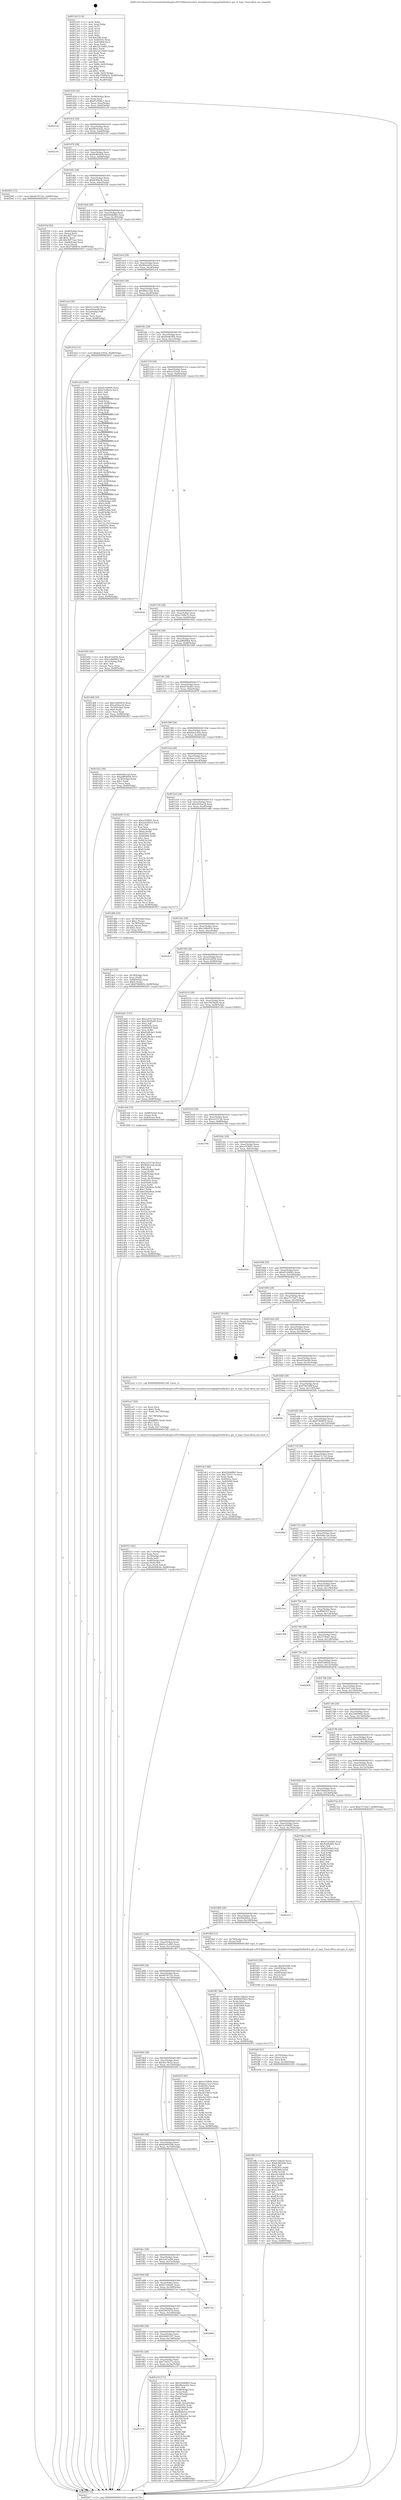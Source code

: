 digraph "0x4013c0" {
  label = "0x4013c0 (/mnt/c/Users/mathe/Desktop/tcc/POCII/binaries/extr_linuxdriversstagingrtlwifiwifi.h_get_rf_type_Final-ollvm.out::main(0))"
  labelloc = "t"
  node[shape=record]

  Entry [label="",width=0.3,height=0.3,shape=circle,fillcolor=black,style=filled]
  "0x401434" [label="{
     0x401434 [32]\l
     | [instrs]\l
     &nbsp;&nbsp;0x401434 \<+6\>: mov -0x98(%rbp),%eax\l
     &nbsp;&nbsp;0x40143a \<+2\>: mov %eax,%ecx\l
     &nbsp;&nbsp;0x40143c \<+6\>: sub $0x812068e1,%ecx\l
     &nbsp;&nbsp;0x401442 \<+6\>: mov %eax,-0xac(%rbp)\l
     &nbsp;&nbsp;0x401448 \<+6\>: mov %ecx,-0xb0(%rbp)\l
     &nbsp;&nbsp;0x40144e \<+6\>: je 00000000004021e9 \<main+0xe29\>\l
  }"]
  "0x4021e9" [label="{
     0x4021e9\l
  }", style=dashed]
  "0x401454" [label="{
     0x401454 [28]\l
     | [instrs]\l
     &nbsp;&nbsp;0x401454 \<+5\>: jmp 0000000000401459 \<main+0x99\>\l
     &nbsp;&nbsp;0x401459 \<+6\>: mov -0xac(%rbp),%eax\l
     &nbsp;&nbsp;0x40145f \<+5\>: sub $0x86543ed2,%eax\l
     &nbsp;&nbsp;0x401464 \<+6\>: mov %eax,-0xb4(%rbp)\l
     &nbsp;&nbsp;0x40146a \<+6\>: je 0000000000402193 \<main+0xdd3\>\l
  }"]
  Exit [label="",width=0.3,height=0.3,shape=circle,fillcolor=black,style=filled,peripheries=2]
  "0x402193" [label="{
     0x402193\l
  }", style=dashed]
  "0x401470" [label="{
     0x401470 [28]\l
     | [instrs]\l
     &nbsp;&nbsp;0x401470 \<+5\>: jmp 0000000000401475 \<main+0xb5\>\l
     &nbsp;&nbsp;0x401475 \<+6\>: mov -0xac(%rbp),%eax\l
     &nbsp;&nbsp;0x40147b \<+5\>: sub $0x8c865d3b,%eax\l
     &nbsp;&nbsp;0x401480 \<+6\>: mov %eax,-0xb8(%rbp)\l
     &nbsp;&nbsp;0x401486 \<+6\>: je 0000000000402092 \<main+0xcd2\>\l
  }"]
  "0x401ffb" [label="{
     0x401ffb [151]\l
     | [instrs]\l
     &nbsp;&nbsp;0x401ffb \<+5\>: mov $0x611b8ad2,%eax\l
     &nbsp;&nbsp;0x402000 \<+5\>: mov $0x8c865d3b,%esi\l
     &nbsp;&nbsp;0x402005 \<+2\>: mov $0x1,%dl\l
     &nbsp;&nbsp;0x402007 \<+8\>: mov 0x40505c,%r8d\l
     &nbsp;&nbsp;0x40200f \<+8\>: mov 0x405060,%r9d\l
     &nbsp;&nbsp;0x402017 \<+3\>: mov %r8d,%r10d\l
     &nbsp;&nbsp;0x40201a \<+7\>: sub $0xa0e5dd36,%r10d\l
     &nbsp;&nbsp;0x402021 \<+4\>: sub $0x1,%r10d\l
     &nbsp;&nbsp;0x402025 \<+7\>: add $0xa0e5dd36,%r10d\l
     &nbsp;&nbsp;0x40202c \<+4\>: imul %r10d,%r8d\l
     &nbsp;&nbsp;0x402030 \<+4\>: and $0x1,%r8d\l
     &nbsp;&nbsp;0x402034 \<+4\>: cmp $0x0,%r8d\l
     &nbsp;&nbsp;0x402038 \<+4\>: sete %r11b\l
     &nbsp;&nbsp;0x40203c \<+4\>: cmp $0xa,%r9d\l
     &nbsp;&nbsp;0x402040 \<+3\>: setl %bl\l
     &nbsp;&nbsp;0x402043 \<+3\>: mov %r11b,%r14b\l
     &nbsp;&nbsp;0x402046 \<+4\>: xor $0xff,%r14b\l
     &nbsp;&nbsp;0x40204a \<+3\>: mov %bl,%r15b\l
     &nbsp;&nbsp;0x40204d \<+4\>: xor $0xff,%r15b\l
     &nbsp;&nbsp;0x402051 \<+3\>: xor $0x1,%dl\l
     &nbsp;&nbsp;0x402054 \<+3\>: mov %r14b,%r12b\l
     &nbsp;&nbsp;0x402057 \<+4\>: and $0xff,%r12b\l
     &nbsp;&nbsp;0x40205b \<+3\>: and %dl,%r11b\l
     &nbsp;&nbsp;0x40205e \<+3\>: mov %r15b,%r13b\l
     &nbsp;&nbsp;0x402061 \<+4\>: and $0xff,%r13b\l
     &nbsp;&nbsp;0x402065 \<+2\>: and %dl,%bl\l
     &nbsp;&nbsp;0x402067 \<+3\>: or %r11b,%r12b\l
     &nbsp;&nbsp;0x40206a \<+3\>: or %bl,%r13b\l
     &nbsp;&nbsp;0x40206d \<+3\>: xor %r13b,%r12b\l
     &nbsp;&nbsp;0x402070 \<+3\>: or %r15b,%r14b\l
     &nbsp;&nbsp;0x402073 \<+4\>: xor $0xff,%r14b\l
     &nbsp;&nbsp;0x402077 \<+3\>: or $0x1,%dl\l
     &nbsp;&nbsp;0x40207a \<+3\>: and %dl,%r14b\l
     &nbsp;&nbsp;0x40207d \<+3\>: or %r14b,%r12b\l
     &nbsp;&nbsp;0x402080 \<+4\>: test $0x1,%r12b\l
     &nbsp;&nbsp;0x402084 \<+3\>: cmovne %esi,%eax\l
     &nbsp;&nbsp;0x402087 \<+6\>: mov %eax,-0x98(%rbp)\l
     &nbsp;&nbsp;0x40208d \<+5\>: jmp 0000000000402937 \<main+0x1577\>\l
  }"]
  "0x402092" [label="{
     0x402092 [15]\l
     | [instrs]\l
     &nbsp;&nbsp;0x402092 \<+10\>: movl $0x4678722c,-0x98(%rbp)\l
     &nbsp;&nbsp;0x40209c \<+5\>: jmp 0000000000402937 \<main+0x1577\>\l
  }"]
  "0x40148c" [label="{
     0x40148c [28]\l
     | [instrs]\l
     &nbsp;&nbsp;0x40148c \<+5\>: jmp 0000000000401491 \<main+0xd1\>\l
     &nbsp;&nbsp;0x401491 \<+6\>: mov -0xac(%rbp),%eax\l
     &nbsp;&nbsp;0x401497 \<+5\>: sub $0x8cf0dc4e,%eax\l
     &nbsp;&nbsp;0x40149c \<+6\>: mov %eax,-0xbc(%rbp)\l
     &nbsp;&nbsp;0x4014a2 \<+6\>: je 0000000000401f3d \<main+0xb7d\>\l
  }"]
  "0x401fe6" [label="{
     0x401fe6 [21]\l
     | [instrs]\l
     &nbsp;&nbsp;0x401fe6 \<+4\>: mov -0x70(%rbp),%rcx\l
     &nbsp;&nbsp;0x401fea \<+3\>: mov (%rcx),%rcx\l
     &nbsp;&nbsp;0x401fed \<+3\>: mov %rcx,%rdi\l
     &nbsp;&nbsp;0x401ff0 \<+6\>: mov %eax,-0x180(%rbp)\l
     &nbsp;&nbsp;0x401ff6 \<+5\>: call 0000000000401030 \<free@plt\>\l
     | [calls]\l
     &nbsp;&nbsp;0x401030 \{1\} (unknown)\l
  }"]
  "0x401f3d" [label="{
     0x401f3d [42]\l
     | [instrs]\l
     &nbsp;&nbsp;0x401f3d \<+4\>: mov -0x68(%rbp),%rax\l
     &nbsp;&nbsp;0x401f41 \<+2\>: mov (%rax),%ecx\l
     &nbsp;&nbsp;0x401f43 \<+6\>: sub $0x36f77aac,%ecx\l
     &nbsp;&nbsp;0x401f49 \<+3\>: add $0x1,%ecx\l
     &nbsp;&nbsp;0x401f4c \<+6\>: add $0x36f77aac,%ecx\l
     &nbsp;&nbsp;0x401f52 \<+4\>: mov -0x68(%rbp),%rax\l
     &nbsp;&nbsp;0x401f56 \<+2\>: mov %ecx,(%rax)\l
     &nbsp;&nbsp;0x401f58 \<+10\>: movl $0xf7d0081b,-0x98(%rbp)\l
     &nbsp;&nbsp;0x401f62 \<+5\>: jmp 0000000000402937 \<main+0x1577\>\l
  }"]
  "0x4014a8" [label="{
     0x4014a8 [28]\l
     | [instrs]\l
     &nbsp;&nbsp;0x4014a8 \<+5\>: jmp 00000000004014ad \<main+0xed\>\l
     &nbsp;&nbsp;0x4014ad \<+6\>: mov -0xac(%rbp),%eax\l
     &nbsp;&nbsp;0x4014b3 \<+5\>: sub $0x926dd8b5,%eax\l
     &nbsp;&nbsp;0x4014b8 \<+6\>: mov %eax,-0xc0(%rbp)\l
     &nbsp;&nbsp;0x4014be \<+6\>: je 00000000004027c9 \<main+0x1409\>\l
  }"]
  "0x401fc9" [label="{
     0x401fc9 [29]\l
     | [instrs]\l
     &nbsp;&nbsp;0x401fc9 \<+10\>: movabs $0x4030d6,%rdi\l
     &nbsp;&nbsp;0x401fd3 \<+4\>: mov -0x60(%rbp),%rcx\l
     &nbsp;&nbsp;0x401fd7 \<+2\>: mov %eax,(%rcx)\l
     &nbsp;&nbsp;0x401fd9 \<+4\>: mov -0x60(%rbp),%rcx\l
     &nbsp;&nbsp;0x401fdd \<+2\>: mov (%rcx),%esi\l
     &nbsp;&nbsp;0x401fdf \<+2\>: mov $0x0,%al\l
     &nbsp;&nbsp;0x401fe1 \<+5\>: call 0000000000401040 \<printf@plt\>\l
     | [calls]\l
     &nbsp;&nbsp;0x401040 \{1\} (unknown)\l
  }"]
  "0x4027c9" [label="{
     0x4027c9\l
  }", style=dashed]
  "0x4014c4" [label="{
     0x4014c4 [28]\l
     | [instrs]\l
     &nbsp;&nbsp;0x4014c4 \<+5\>: jmp 00000000004014c9 \<main+0x109\>\l
     &nbsp;&nbsp;0x4014c9 \<+6\>: mov -0xac(%rbp),%eax\l
     &nbsp;&nbsp;0x4014cf \<+5\>: sub $0x99a2e63c,%eax\l
     &nbsp;&nbsp;0x4014d4 \<+6\>: mov %eax,-0xc4(%rbp)\l
     &nbsp;&nbsp;0x4014da \<+6\>: je 0000000000401ec4 \<main+0xb04\>\l
  }"]
  "0x401f13" [label="{
     0x401f13 [42]\l
     | [instrs]\l
     &nbsp;&nbsp;0x401f13 \<+6\>: mov -0x17c(%rbp),%ecx\l
     &nbsp;&nbsp;0x401f19 \<+3\>: imul %eax,%ecx\l
     &nbsp;&nbsp;0x401f1c \<+4\>: mov -0x70(%rbp),%rdi\l
     &nbsp;&nbsp;0x401f20 \<+3\>: mov (%rdi),%rdi\l
     &nbsp;&nbsp;0x401f23 \<+4\>: mov -0x68(%rbp),%r8\l
     &nbsp;&nbsp;0x401f27 \<+3\>: movslq (%r8),%r8\l
     &nbsp;&nbsp;0x401f2a \<+4\>: mov %ecx,(%rdi,%r8,4)\l
     &nbsp;&nbsp;0x401f2e \<+10\>: movl $0x8cf0dc4e,-0x98(%rbp)\l
     &nbsp;&nbsp;0x401f38 \<+5\>: jmp 0000000000402937 \<main+0x1577\>\l
  }"]
  "0x401ec4" [label="{
     0x401ec4 [30]\l
     | [instrs]\l
     &nbsp;&nbsp;0x401ec4 \<+5\>: mov $0x41c1e843,%eax\l
     &nbsp;&nbsp;0x401ec9 \<+5\>: mov $0xed10ac66,%ecx\l
     &nbsp;&nbsp;0x401ece \<+3\>: mov -0x2a(%rbp),%dl\l
     &nbsp;&nbsp;0x401ed1 \<+3\>: test $0x1,%dl\l
     &nbsp;&nbsp;0x401ed4 \<+3\>: cmovne %ecx,%eax\l
     &nbsp;&nbsp;0x401ed7 \<+6\>: mov %eax,-0x98(%rbp)\l
     &nbsp;&nbsp;0x401edd \<+5\>: jmp 0000000000402937 \<main+0x1577\>\l
  }"]
  "0x4014e0" [label="{
     0x4014e0 [28]\l
     | [instrs]\l
     &nbsp;&nbsp;0x4014e0 \<+5\>: jmp 00000000004014e5 \<main+0x125\>\l
     &nbsp;&nbsp;0x4014e5 \<+6\>: mov -0xac(%rbp),%eax\l
     &nbsp;&nbsp;0x4014eb \<+5\>: sub $0x9b0cc2ab,%eax\l
     &nbsp;&nbsp;0x4014f0 \<+6\>: mov %eax,-0xc8(%rbp)\l
     &nbsp;&nbsp;0x4014f6 \<+6\>: je 0000000000401d1d \<main+0x95d\>\l
  }"]
  "0x401ee7" [label="{
     0x401ee7 [44]\l
     | [instrs]\l
     &nbsp;&nbsp;0x401ee7 \<+2\>: xor %ecx,%ecx\l
     &nbsp;&nbsp;0x401ee9 \<+5\>: mov $0x2,%edx\l
     &nbsp;&nbsp;0x401eee \<+6\>: mov %edx,-0x178(%rbp)\l
     &nbsp;&nbsp;0x401ef4 \<+1\>: cltd\l
     &nbsp;&nbsp;0x401ef5 \<+6\>: mov -0x178(%rbp),%esi\l
     &nbsp;&nbsp;0x401efb \<+2\>: idiv %esi\l
     &nbsp;&nbsp;0x401efd \<+6\>: imul $0xfffffffe,%edx,%edx\l
     &nbsp;&nbsp;0x401f03 \<+3\>: sub $0x1,%ecx\l
     &nbsp;&nbsp;0x401f06 \<+2\>: sub %ecx,%edx\l
     &nbsp;&nbsp;0x401f08 \<+6\>: mov %edx,-0x17c(%rbp)\l
     &nbsp;&nbsp;0x401f0e \<+5\>: call 0000000000401160 \<next_i\>\l
     | [calls]\l
     &nbsp;&nbsp;0x401160 \{1\} (/mnt/c/Users/mathe/Desktop/tcc/POCII/binaries/extr_linuxdriversstagingrtlwifiwifi.h_get_rf_type_Final-ollvm.out::next_i)\l
  }"]
  "0x401d1d" [label="{
     0x401d1d [15]\l
     | [instrs]\l
     &nbsp;&nbsp;0x401d1d \<+10\>: movl $0xbdc2303c,-0x98(%rbp)\l
     &nbsp;&nbsp;0x401d27 \<+5\>: jmp 0000000000402937 \<main+0x1577\>\l
  }"]
  "0x4014fc" [label="{
     0x4014fc [28]\l
     | [instrs]\l
     &nbsp;&nbsp;0x4014fc \<+5\>: jmp 0000000000401501 \<main+0x141\>\l
     &nbsp;&nbsp;0x401501 \<+6\>: mov -0xac(%rbp),%eax\l
     &nbsp;&nbsp;0x401507 \<+5\>: sub $0x9c68cd05,%eax\l
     &nbsp;&nbsp;0x40150c \<+6\>: mov %eax,-0xcc(%rbp)\l
     &nbsp;&nbsp;0x401512 \<+6\>: je 0000000000401a24 \<main+0x664\>\l
  }"]
  "0x401978" [label="{
     0x401978\l
  }", style=dashed]
  "0x401a24" [label="{
     0x401a24 [366]\l
     | [instrs]\l
     &nbsp;&nbsp;0x401a24 \<+5\>: mov $0xd5164095,%eax\l
     &nbsp;&nbsp;0x401a29 \<+5\>: mov $0xa7c08e7e,%ecx\l
     &nbsp;&nbsp;0x401a2e \<+2\>: mov $0x1,%dl\l
     &nbsp;&nbsp;0x401a30 \<+2\>: xor %esi,%esi\l
     &nbsp;&nbsp;0x401a32 \<+3\>: mov %rsp,%rdi\l
     &nbsp;&nbsp;0x401a35 \<+4\>: add $0xfffffffffffffff0,%rdi\l
     &nbsp;&nbsp;0x401a39 \<+3\>: mov %rdi,%rsp\l
     &nbsp;&nbsp;0x401a3c \<+7\>: mov %rdi,-0x90(%rbp)\l
     &nbsp;&nbsp;0x401a43 \<+3\>: mov %rsp,%rdi\l
     &nbsp;&nbsp;0x401a46 \<+4\>: add $0xfffffffffffffff0,%rdi\l
     &nbsp;&nbsp;0x401a4a \<+3\>: mov %rdi,%rsp\l
     &nbsp;&nbsp;0x401a4d \<+3\>: mov %rsp,%r8\l
     &nbsp;&nbsp;0x401a50 \<+4\>: add $0xfffffffffffffff0,%r8\l
     &nbsp;&nbsp;0x401a54 \<+3\>: mov %r8,%rsp\l
     &nbsp;&nbsp;0x401a57 \<+7\>: mov %r8,-0x88(%rbp)\l
     &nbsp;&nbsp;0x401a5e \<+3\>: mov %rsp,%r8\l
     &nbsp;&nbsp;0x401a61 \<+4\>: add $0xfffffffffffffff0,%r8\l
     &nbsp;&nbsp;0x401a65 \<+3\>: mov %r8,%rsp\l
     &nbsp;&nbsp;0x401a68 \<+4\>: mov %r8,-0x80(%rbp)\l
     &nbsp;&nbsp;0x401a6c \<+3\>: mov %rsp,%r8\l
     &nbsp;&nbsp;0x401a6f \<+4\>: add $0xfffffffffffffff0,%r8\l
     &nbsp;&nbsp;0x401a73 \<+3\>: mov %r8,%rsp\l
     &nbsp;&nbsp;0x401a76 \<+4\>: mov %r8,-0x78(%rbp)\l
     &nbsp;&nbsp;0x401a7a \<+3\>: mov %rsp,%r8\l
     &nbsp;&nbsp;0x401a7d \<+4\>: add $0xfffffffffffffff0,%r8\l
     &nbsp;&nbsp;0x401a81 \<+3\>: mov %r8,%rsp\l
     &nbsp;&nbsp;0x401a84 \<+4\>: mov %r8,-0x70(%rbp)\l
     &nbsp;&nbsp;0x401a88 \<+3\>: mov %rsp,%r8\l
     &nbsp;&nbsp;0x401a8b \<+4\>: add $0xfffffffffffffff0,%r8\l
     &nbsp;&nbsp;0x401a8f \<+3\>: mov %r8,%rsp\l
     &nbsp;&nbsp;0x401a92 \<+4\>: mov %r8,-0x68(%rbp)\l
     &nbsp;&nbsp;0x401a96 \<+3\>: mov %rsp,%r8\l
     &nbsp;&nbsp;0x401a99 \<+4\>: add $0xfffffffffffffff0,%r8\l
     &nbsp;&nbsp;0x401a9d \<+3\>: mov %r8,%rsp\l
     &nbsp;&nbsp;0x401aa0 \<+4\>: mov %r8,-0x60(%rbp)\l
     &nbsp;&nbsp;0x401aa4 \<+3\>: mov %rsp,%r8\l
     &nbsp;&nbsp;0x401aa7 \<+4\>: add $0xfffffffffffffff0,%r8\l
     &nbsp;&nbsp;0x401aab \<+3\>: mov %r8,%rsp\l
     &nbsp;&nbsp;0x401aae \<+4\>: mov %r8,-0x58(%rbp)\l
     &nbsp;&nbsp;0x401ab2 \<+3\>: mov %rsp,%r8\l
     &nbsp;&nbsp;0x401ab5 \<+4\>: add $0xfffffffffffffff0,%r8\l
     &nbsp;&nbsp;0x401ab9 \<+3\>: mov %r8,%rsp\l
     &nbsp;&nbsp;0x401abc \<+4\>: mov %r8,-0x50(%rbp)\l
     &nbsp;&nbsp;0x401ac0 \<+3\>: mov %rsp,%r8\l
     &nbsp;&nbsp;0x401ac3 \<+4\>: add $0xfffffffffffffff0,%r8\l
     &nbsp;&nbsp;0x401ac7 \<+3\>: mov %r8,%rsp\l
     &nbsp;&nbsp;0x401aca \<+4\>: mov %r8,-0x48(%rbp)\l
     &nbsp;&nbsp;0x401ace \<+3\>: mov %rsp,%r8\l
     &nbsp;&nbsp;0x401ad1 \<+4\>: add $0xfffffffffffffff0,%r8\l
     &nbsp;&nbsp;0x401ad5 \<+3\>: mov %r8,%rsp\l
     &nbsp;&nbsp;0x401ad8 \<+4\>: mov %r8,-0x40(%rbp)\l
     &nbsp;&nbsp;0x401adc \<+7\>: mov -0x90(%rbp),%r8\l
     &nbsp;&nbsp;0x401ae3 \<+7\>: movl $0x0,(%r8)\l
     &nbsp;&nbsp;0x401aea \<+7\>: mov -0x9c(%rbp),%r9d\l
     &nbsp;&nbsp;0x401af1 \<+3\>: mov %r9d,(%rdi)\l
     &nbsp;&nbsp;0x401af4 \<+7\>: mov -0x88(%rbp),%r8\l
     &nbsp;&nbsp;0x401afb \<+7\>: mov -0xa8(%rbp),%r10\l
     &nbsp;&nbsp;0x401b02 \<+3\>: mov %r10,(%r8)\l
     &nbsp;&nbsp;0x401b05 \<+3\>: cmpl $0x2,(%rdi)\l
     &nbsp;&nbsp;0x401b08 \<+4\>: setne %r11b\l
     &nbsp;&nbsp;0x401b0c \<+4\>: and $0x1,%r11b\l
     &nbsp;&nbsp;0x401b10 \<+4\>: mov %r11b,-0x31(%rbp)\l
     &nbsp;&nbsp;0x401b14 \<+7\>: mov 0x40505c,%ebx\l
     &nbsp;&nbsp;0x401b1b \<+8\>: mov 0x405060,%r14d\l
     &nbsp;&nbsp;0x401b23 \<+3\>: sub $0x1,%esi\l
     &nbsp;&nbsp;0x401b26 \<+3\>: mov %ebx,%r15d\l
     &nbsp;&nbsp;0x401b29 \<+3\>: add %esi,%r15d\l
     &nbsp;&nbsp;0x401b2c \<+4\>: imul %r15d,%ebx\l
     &nbsp;&nbsp;0x401b30 \<+3\>: and $0x1,%ebx\l
     &nbsp;&nbsp;0x401b33 \<+3\>: cmp $0x0,%ebx\l
     &nbsp;&nbsp;0x401b36 \<+4\>: sete %r11b\l
     &nbsp;&nbsp;0x401b3a \<+4\>: cmp $0xa,%r14d\l
     &nbsp;&nbsp;0x401b3e \<+4\>: setl %r12b\l
     &nbsp;&nbsp;0x401b42 \<+3\>: mov %r11b,%r13b\l
     &nbsp;&nbsp;0x401b45 \<+4\>: xor $0xff,%r13b\l
     &nbsp;&nbsp;0x401b49 \<+3\>: mov %r12b,%sil\l
     &nbsp;&nbsp;0x401b4c \<+4\>: xor $0xff,%sil\l
     &nbsp;&nbsp;0x401b50 \<+3\>: xor $0x0,%dl\l
     &nbsp;&nbsp;0x401b53 \<+3\>: mov %r13b,%dil\l
     &nbsp;&nbsp;0x401b56 \<+4\>: and $0x0,%dil\l
     &nbsp;&nbsp;0x401b5a \<+3\>: and %dl,%r11b\l
     &nbsp;&nbsp;0x401b5d \<+3\>: mov %sil,%r8b\l
     &nbsp;&nbsp;0x401b60 \<+4\>: and $0x0,%r8b\l
     &nbsp;&nbsp;0x401b64 \<+3\>: and %dl,%r12b\l
     &nbsp;&nbsp;0x401b67 \<+3\>: or %r11b,%dil\l
     &nbsp;&nbsp;0x401b6a \<+3\>: or %r12b,%r8b\l
     &nbsp;&nbsp;0x401b6d \<+3\>: xor %r8b,%dil\l
     &nbsp;&nbsp;0x401b70 \<+3\>: or %sil,%r13b\l
     &nbsp;&nbsp;0x401b73 \<+4\>: xor $0xff,%r13b\l
     &nbsp;&nbsp;0x401b77 \<+3\>: or $0x0,%dl\l
     &nbsp;&nbsp;0x401b7a \<+3\>: and %dl,%r13b\l
     &nbsp;&nbsp;0x401b7d \<+3\>: or %r13b,%dil\l
     &nbsp;&nbsp;0x401b80 \<+4\>: test $0x1,%dil\l
     &nbsp;&nbsp;0x401b84 \<+3\>: cmovne %ecx,%eax\l
     &nbsp;&nbsp;0x401b87 \<+6\>: mov %eax,-0x98(%rbp)\l
     &nbsp;&nbsp;0x401b8d \<+5\>: jmp 0000000000402937 \<main+0x1577\>\l
  }"]
  "0x401518" [label="{
     0x401518 [28]\l
     | [instrs]\l
     &nbsp;&nbsp;0x401518 \<+5\>: jmp 000000000040151d \<main+0x15d\>\l
     &nbsp;&nbsp;0x40151d \<+6\>: mov -0xac(%rbp),%eax\l
     &nbsp;&nbsp;0x401523 \<+5\>: sub $0xa1525af1,%eax\l
     &nbsp;&nbsp;0x401528 \<+6\>: mov %eax,-0xd0(%rbp)\l
     &nbsp;&nbsp;0x40152e \<+6\>: je 0000000000402626 \<main+0x1266\>\l
  }"]
  "0x401e19" [label="{
     0x401e19 [171]\l
     | [instrs]\l
     &nbsp;&nbsp;0x401e19 \<+5\>: mov $0x926dd8b5,%eax\l
     &nbsp;&nbsp;0x401e1e \<+5\>: mov $0x99a2e63c,%ecx\l
     &nbsp;&nbsp;0x401e23 \<+2\>: mov $0x1,%dl\l
     &nbsp;&nbsp;0x401e25 \<+4\>: mov -0x68(%rbp),%rsi\l
     &nbsp;&nbsp;0x401e29 \<+2\>: mov (%rsi),%edi\l
     &nbsp;&nbsp;0x401e2b \<+4\>: mov -0x78(%rbp),%rsi\l
     &nbsp;&nbsp;0x401e2f \<+2\>: cmp (%rsi),%edi\l
     &nbsp;&nbsp;0x401e31 \<+4\>: setl %r8b\l
     &nbsp;&nbsp;0x401e35 \<+4\>: and $0x1,%r8b\l
     &nbsp;&nbsp;0x401e39 \<+4\>: mov %r8b,-0x2a(%rbp)\l
     &nbsp;&nbsp;0x401e3d \<+7\>: mov 0x40505c,%edi\l
     &nbsp;&nbsp;0x401e44 \<+8\>: mov 0x405060,%r9d\l
     &nbsp;&nbsp;0x401e4c \<+3\>: mov %edi,%r10d\l
     &nbsp;&nbsp;0x401e4f \<+7\>: sub $0xf60def1a,%r10d\l
     &nbsp;&nbsp;0x401e56 \<+4\>: sub $0x1,%r10d\l
     &nbsp;&nbsp;0x401e5a \<+7\>: add $0xf60def1a,%r10d\l
     &nbsp;&nbsp;0x401e61 \<+4\>: imul %r10d,%edi\l
     &nbsp;&nbsp;0x401e65 \<+3\>: and $0x1,%edi\l
     &nbsp;&nbsp;0x401e68 \<+3\>: cmp $0x0,%edi\l
     &nbsp;&nbsp;0x401e6b \<+4\>: sete %r8b\l
     &nbsp;&nbsp;0x401e6f \<+4\>: cmp $0xa,%r9d\l
     &nbsp;&nbsp;0x401e73 \<+4\>: setl %r11b\l
     &nbsp;&nbsp;0x401e77 \<+3\>: mov %r8b,%bl\l
     &nbsp;&nbsp;0x401e7a \<+3\>: xor $0xff,%bl\l
     &nbsp;&nbsp;0x401e7d \<+3\>: mov %r11b,%r14b\l
     &nbsp;&nbsp;0x401e80 \<+4\>: xor $0xff,%r14b\l
     &nbsp;&nbsp;0x401e84 \<+3\>: xor $0x0,%dl\l
     &nbsp;&nbsp;0x401e87 \<+3\>: mov %bl,%r15b\l
     &nbsp;&nbsp;0x401e8a \<+4\>: and $0x0,%r15b\l
     &nbsp;&nbsp;0x401e8e \<+3\>: and %dl,%r8b\l
     &nbsp;&nbsp;0x401e91 \<+3\>: mov %r14b,%r12b\l
     &nbsp;&nbsp;0x401e94 \<+4\>: and $0x0,%r12b\l
     &nbsp;&nbsp;0x401e98 \<+3\>: and %dl,%r11b\l
     &nbsp;&nbsp;0x401e9b \<+3\>: or %r8b,%r15b\l
     &nbsp;&nbsp;0x401e9e \<+3\>: or %r11b,%r12b\l
     &nbsp;&nbsp;0x401ea1 \<+3\>: xor %r12b,%r15b\l
     &nbsp;&nbsp;0x401ea4 \<+3\>: or %r14b,%bl\l
     &nbsp;&nbsp;0x401ea7 \<+3\>: xor $0xff,%bl\l
     &nbsp;&nbsp;0x401eaa \<+3\>: or $0x0,%dl\l
     &nbsp;&nbsp;0x401ead \<+2\>: and %dl,%bl\l
     &nbsp;&nbsp;0x401eaf \<+3\>: or %bl,%r15b\l
     &nbsp;&nbsp;0x401eb2 \<+4\>: test $0x1,%r15b\l
     &nbsp;&nbsp;0x401eb6 \<+3\>: cmovne %ecx,%eax\l
     &nbsp;&nbsp;0x401eb9 \<+6\>: mov %eax,-0x98(%rbp)\l
     &nbsp;&nbsp;0x401ebf \<+5\>: jmp 0000000000402937 \<main+0x1577\>\l
  }"]
  "0x402626" [label="{
     0x402626\l
  }", style=dashed]
  "0x401534" [label="{
     0x401534 [28]\l
     | [instrs]\l
     &nbsp;&nbsp;0x401534 \<+5\>: jmp 0000000000401539 \<main+0x179\>\l
     &nbsp;&nbsp;0x401539 \<+6\>: mov -0xac(%rbp),%eax\l
     &nbsp;&nbsp;0x40153f \<+5\>: sub $0xa7c08e7e,%eax\l
     &nbsp;&nbsp;0x401544 \<+6\>: mov %eax,-0xd4(%rbp)\l
     &nbsp;&nbsp;0x40154a \<+6\>: je 0000000000401b92 \<main+0x7d2\>\l
  }"]
  "0x40195c" [label="{
     0x40195c [28]\l
     | [instrs]\l
     &nbsp;&nbsp;0x40195c \<+5\>: jmp 0000000000401961 \<main+0x5a1\>\l
     &nbsp;&nbsp;0x401961 \<+6\>: mov -0xac(%rbp),%eax\l
     &nbsp;&nbsp;0x401967 \<+5\>: sub $0x7393117a,%eax\l
     &nbsp;&nbsp;0x40196c \<+6\>: mov %eax,-0x16c(%rbp)\l
     &nbsp;&nbsp;0x401972 \<+6\>: je 0000000000401e19 \<main+0xa59\>\l
  }"]
  "0x401b92" [label="{
     0x401b92 [30]\l
     | [instrs]\l
     &nbsp;&nbsp;0x401b92 \<+5\>: mov $0xc61def56,%eax\l
     &nbsp;&nbsp;0x401b97 \<+5\>: mov $0x1e669642,%ecx\l
     &nbsp;&nbsp;0x401b9c \<+3\>: mov -0x31(%rbp),%dl\l
     &nbsp;&nbsp;0x401b9f \<+3\>: test $0x1,%dl\l
     &nbsp;&nbsp;0x401ba2 \<+3\>: cmovne %ecx,%eax\l
     &nbsp;&nbsp;0x401ba5 \<+6\>: mov %eax,-0x98(%rbp)\l
     &nbsp;&nbsp;0x401bab \<+5\>: jmp 0000000000402937 \<main+0x1577\>\l
  }"]
  "0x401550" [label="{
     0x401550 [28]\l
     | [instrs]\l
     &nbsp;&nbsp;0x401550 \<+5\>: jmp 0000000000401555 \<main+0x195\>\l
     &nbsp;&nbsp;0x401555 \<+6\>: mov -0xac(%rbp),%eax\l
     &nbsp;&nbsp;0x40155b \<+5\>: sub $0xad80d0b4,%eax\l
     &nbsp;&nbsp;0x401560 \<+6\>: mov %eax,-0xd8(%rbp)\l
     &nbsp;&nbsp;0x401566 \<+6\>: je 0000000000401d68 \<main+0x9a8\>\l
  }"]
  "0x402476" [label="{
     0x402476\l
  }", style=dashed]
  "0x401d68" [label="{
     0x401d68 [30]\l
     | [instrs]\l
     &nbsp;&nbsp;0x401d68 \<+5\>: mov $0x250d581b,%eax\l
     &nbsp;&nbsp;0x401d6d \<+5\>: mov $0xc459ae34,%ecx\l
     &nbsp;&nbsp;0x401d72 \<+3\>: mov -0x30(%rbp),%edx\l
     &nbsp;&nbsp;0x401d75 \<+3\>: cmp $0x0,%edx\l
     &nbsp;&nbsp;0x401d78 \<+3\>: cmove %ecx,%eax\l
     &nbsp;&nbsp;0x401d7b \<+6\>: mov %eax,-0x98(%rbp)\l
     &nbsp;&nbsp;0x401d81 \<+5\>: jmp 0000000000402937 \<main+0x1577\>\l
  }"]
  "0x40156c" [label="{
     0x40156c [28]\l
     | [instrs]\l
     &nbsp;&nbsp;0x40156c \<+5\>: jmp 0000000000401571 \<main+0x1b1\>\l
     &nbsp;&nbsp;0x401571 \<+6\>: mov -0xac(%rbp),%eax\l
     &nbsp;&nbsp;0x401577 \<+5\>: sub $0xaf74a4b3,%eax\l
     &nbsp;&nbsp;0x40157c \<+6\>: mov %eax,-0xdc(%rbp)\l
     &nbsp;&nbsp;0x401582 \<+6\>: je 0000000000402878 \<main+0x14b8\>\l
  }"]
  "0x401940" [label="{
     0x401940 [28]\l
     | [instrs]\l
     &nbsp;&nbsp;0x401940 \<+5\>: jmp 0000000000401945 \<main+0x585\>\l
     &nbsp;&nbsp;0x401945 \<+6\>: mov -0xac(%rbp),%eax\l
     &nbsp;&nbsp;0x40194b \<+5\>: sub $0x6ddb5107,%eax\l
     &nbsp;&nbsp;0x401950 \<+6\>: mov %eax,-0x168(%rbp)\l
     &nbsp;&nbsp;0x401956 \<+6\>: je 0000000000402476 \<main+0x10b6\>\l
  }"]
  "0x402878" [label="{
     0x402878\l
  }", style=dashed]
  "0x401588" [label="{
     0x401588 [28]\l
     | [instrs]\l
     &nbsp;&nbsp;0x401588 \<+5\>: jmp 000000000040158d \<main+0x1cd\>\l
     &nbsp;&nbsp;0x40158d \<+6\>: mov -0xac(%rbp),%eax\l
     &nbsp;&nbsp;0x401593 \<+5\>: sub $0xbdc2303c,%eax\l
     &nbsp;&nbsp;0x401598 \<+6\>: mov %eax,-0xe0(%rbp)\l
     &nbsp;&nbsp;0x40159e \<+6\>: je 0000000000401d2c \<main+0x96c\>\l
  }"]
  "0x40289d" [label="{
     0x40289d\l
  }", style=dashed]
  "0x401d2c" [label="{
     0x401d2c [30]\l
     | [instrs]\l
     &nbsp;&nbsp;0x401d2c \<+5\>: mov $0xfa9dc1ad,%eax\l
     &nbsp;&nbsp;0x401d31 \<+5\>: mov $0xad80d0b4,%ecx\l
     &nbsp;&nbsp;0x401d36 \<+3\>: mov -0x30(%rbp),%edx\l
     &nbsp;&nbsp;0x401d39 \<+3\>: cmp $0x1,%edx\l
     &nbsp;&nbsp;0x401d3c \<+3\>: cmovl %ecx,%eax\l
     &nbsp;&nbsp;0x401d3f \<+6\>: mov %eax,-0x98(%rbp)\l
     &nbsp;&nbsp;0x401d45 \<+5\>: jmp 0000000000402937 \<main+0x1577\>\l
  }"]
  "0x4015a4" [label="{
     0x4015a4 [28]\l
     | [instrs]\l
     &nbsp;&nbsp;0x4015a4 \<+5\>: jmp 00000000004015a9 \<main+0x1e9\>\l
     &nbsp;&nbsp;0x4015a9 \<+6\>: mov -0xac(%rbp),%eax\l
     &nbsp;&nbsp;0x4015af \<+5\>: sub $0xbeec1e23,%eax\l
     &nbsp;&nbsp;0x4015b4 \<+6\>: mov %eax,-0xe4(%rbp)\l
     &nbsp;&nbsp;0x4015ba \<+6\>: je 0000000000402690 \<main+0x12d0\>\l
  }"]
  "0x401924" [label="{
     0x401924 [28]\l
     | [instrs]\l
     &nbsp;&nbsp;0x401924 \<+5\>: jmp 0000000000401929 \<main+0x569\>\l
     &nbsp;&nbsp;0x401929 \<+6\>: mov -0xac(%rbp),%eax\l
     &nbsp;&nbsp;0x40192f \<+5\>: sub $0x62907b7d,%eax\l
     &nbsp;&nbsp;0x401934 \<+6\>: mov %eax,-0x164(%rbp)\l
     &nbsp;&nbsp;0x40193a \<+6\>: je 000000000040289d \<main+0x14dd\>\l
  }"]
  "0x402690" [label="{
     0x402690 [154]\l
     | [instrs]\l
     &nbsp;&nbsp;0x402690 \<+5\>: mov $0xce55f691,%eax\l
     &nbsp;&nbsp;0x402695 \<+5\>: mov $0x2a434416,%ecx\l
     &nbsp;&nbsp;0x40269a \<+2\>: mov $0x1,%dl\l
     &nbsp;&nbsp;0x40269c \<+2\>: xor %esi,%esi\l
     &nbsp;&nbsp;0x40269e \<+7\>: mov -0x90(%rbp),%rdi\l
     &nbsp;&nbsp;0x4026a5 \<+6\>: movl $0x0,(%rdi)\l
     &nbsp;&nbsp;0x4026ab \<+8\>: mov 0x40505c,%r8d\l
     &nbsp;&nbsp;0x4026b3 \<+8\>: mov 0x405060,%r9d\l
     &nbsp;&nbsp;0x4026bb \<+3\>: sub $0x1,%esi\l
     &nbsp;&nbsp;0x4026be \<+3\>: mov %r8d,%r10d\l
     &nbsp;&nbsp;0x4026c1 \<+3\>: add %esi,%r10d\l
     &nbsp;&nbsp;0x4026c4 \<+4\>: imul %r10d,%r8d\l
     &nbsp;&nbsp;0x4026c8 \<+4\>: and $0x1,%r8d\l
     &nbsp;&nbsp;0x4026cc \<+4\>: cmp $0x0,%r8d\l
     &nbsp;&nbsp;0x4026d0 \<+4\>: sete %r11b\l
     &nbsp;&nbsp;0x4026d4 \<+4\>: cmp $0xa,%r9d\l
     &nbsp;&nbsp;0x4026d8 \<+3\>: setl %bl\l
     &nbsp;&nbsp;0x4026db \<+3\>: mov %r11b,%r14b\l
     &nbsp;&nbsp;0x4026de \<+4\>: xor $0xff,%r14b\l
     &nbsp;&nbsp;0x4026e2 \<+3\>: mov %bl,%r15b\l
     &nbsp;&nbsp;0x4026e5 \<+4\>: xor $0xff,%r15b\l
     &nbsp;&nbsp;0x4026e9 \<+3\>: xor $0x0,%dl\l
     &nbsp;&nbsp;0x4026ec \<+3\>: mov %r14b,%r12b\l
     &nbsp;&nbsp;0x4026ef \<+4\>: and $0x0,%r12b\l
     &nbsp;&nbsp;0x4026f3 \<+3\>: and %dl,%r11b\l
     &nbsp;&nbsp;0x4026f6 \<+3\>: mov %r15b,%r13b\l
     &nbsp;&nbsp;0x4026f9 \<+4\>: and $0x0,%r13b\l
     &nbsp;&nbsp;0x4026fd \<+2\>: and %dl,%bl\l
     &nbsp;&nbsp;0x4026ff \<+3\>: or %r11b,%r12b\l
     &nbsp;&nbsp;0x402702 \<+3\>: or %bl,%r13b\l
     &nbsp;&nbsp;0x402705 \<+3\>: xor %r13b,%r12b\l
     &nbsp;&nbsp;0x402708 \<+3\>: or %r15b,%r14b\l
     &nbsp;&nbsp;0x40270b \<+4\>: xor $0xff,%r14b\l
     &nbsp;&nbsp;0x40270f \<+3\>: or $0x0,%dl\l
     &nbsp;&nbsp;0x402712 \<+3\>: and %dl,%r14b\l
     &nbsp;&nbsp;0x402715 \<+3\>: or %r14b,%r12b\l
     &nbsp;&nbsp;0x402718 \<+4\>: test $0x1,%r12b\l
     &nbsp;&nbsp;0x40271c \<+3\>: cmovne %ecx,%eax\l
     &nbsp;&nbsp;0x40271f \<+6\>: mov %eax,-0x98(%rbp)\l
     &nbsp;&nbsp;0x402725 \<+5\>: jmp 0000000000402937 \<main+0x1577\>\l
  }"]
  "0x4015c0" [label="{
     0x4015c0 [28]\l
     | [instrs]\l
     &nbsp;&nbsp;0x4015c0 \<+5\>: jmp 00000000004015c5 \<main+0x205\>\l
     &nbsp;&nbsp;0x4015c5 \<+6\>: mov -0xac(%rbp),%eax\l
     &nbsp;&nbsp;0x4015cb \<+5\>: sub $0xc459ae34,%eax\l
     &nbsp;&nbsp;0x4015d0 \<+6\>: mov %eax,-0xe8(%rbp)\l
     &nbsp;&nbsp;0x4015d6 \<+6\>: je 0000000000401d86 \<main+0x9c6\>\l
  }"]
  "0x4027ee" [label="{
     0x4027ee\l
  }", style=dashed]
  "0x401d86" [label="{
     0x401d86 [29]\l
     | [instrs]\l
     &nbsp;&nbsp;0x401d86 \<+4\>: mov -0x78(%rbp),%rax\l
     &nbsp;&nbsp;0x401d8a \<+6\>: movl $0x1,(%rax)\l
     &nbsp;&nbsp;0x401d90 \<+4\>: mov -0x78(%rbp),%rax\l
     &nbsp;&nbsp;0x401d94 \<+3\>: movslq (%rax),%rax\l
     &nbsp;&nbsp;0x401d97 \<+4\>: shl $0x2,%rax\l
     &nbsp;&nbsp;0x401d9b \<+3\>: mov %rax,%rdi\l
     &nbsp;&nbsp;0x401d9e \<+5\>: call 0000000000401050 \<malloc@plt\>\l
     | [calls]\l
     &nbsp;&nbsp;0x401050 \{1\} (unknown)\l
  }"]
  "0x4015dc" [label="{
     0x4015dc [28]\l
     | [instrs]\l
     &nbsp;&nbsp;0x4015dc \<+5\>: jmp 00000000004015e1 \<main+0x221\>\l
     &nbsp;&nbsp;0x4015e1 \<+6\>: mov -0xac(%rbp),%eax\l
     &nbsp;&nbsp;0x4015e7 \<+5\>: sub $0xc5db6616,%eax\l
     &nbsp;&nbsp;0x4015ec \<+6\>: mov %eax,-0xec(%rbp)\l
     &nbsp;&nbsp;0x4015f2 \<+6\>: je 0000000000402411 \<main+0x1051\>\l
  }"]
  "0x401908" [label="{
     0x401908 [28]\l
     | [instrs]\l
     &nbsp;&nbsp;0x401908 \<+5\>: jmp 000000000040190d \<main+0x54d\>\l
     &nbsp;&nbsp;0x40190d \<+6\>: mov -0xac(%rbp),%eax\l
     &nbsp;&nbsp;0x401913 \<+5\>: sub $0x611b8ad2,%eax\l
     &nbsp;&nbsp;0x401918 \<+6\>: mov %eax,-0x160(%rbp)\l
     &nbsp;&nbsp;0x40191e \<+6\>: je 00000000004027ee \<main+0x142e\>\l
  }"]
  "0x402411" [label="{
     0x402411\l
  }", style=dashed]
  "0x4015f8" [label="{
     0x4015f8 [28]\l
     | [instrs]\l
     &nbsp;&nbsp;0x4015f8 \<+5\>: jmp 00000000004015fd \<main+0x23d\>\l
     &nbsp;&nbsp;0x4015fd \<+6\>: mov -0xac(%rbp),%eax\l
     &nbsp;&nbsp;0x401603 \<+5\>: sub $0xc61def56,%eax\l
     &nbsp;&nbsp;0x401608 \<+6\>: mov %eax,-0xf0(%rbp)\l
     &nbsp;&nbsp;0x40160e \<+6\>: je 0000000000401bd1 \<main+0x811\>\l
  }"]
  "0x402533" [label="{
     0x402533\l
  }", style=dashed]
  "0x401bd1" [label="{
     0x401bd1 [147]\l
     | [instrs]\l
     &nbsp;&nbsp;0x401bd1 \<+5\>: mov $0xce2527a0,%eax\l
     &nbsp;&nbsp;0x401bd6 \<+5\>: mov $0xc9459e69,%ecx\l
     &nbsp;&nbsp;0x401bdb \<+2\>: mov $0x1,%dl\l
     &nbsp;&nbsp;0x401bdd \<+7\>: mov 0x40505c,%esi\l
     &nbsp;&nbsp;0x401be4 \<+7\>: mov 0x405060,%edi\l
     &nbsp;&nbsp;0x401beb \<+3\>: mov %esi,%r8d\l
     &nbsp;&nbsp;0x401bee \<+7\>: sub $0x62d8cbe5,%r8d\l
     &nbsp;&nbsp;0x401bf5 \<+4\>: sub $0x1,%r8d\l
     &nbsp;&nbsp;0x401bf9 \<+7\>: add $0x62d8cbe5,%r8d\l
     &nbsp;&nbsp;0x401c00 \<+4\>: imul %r8d,%esi\l
     &nbsp;&nbsp;0x401c04 \<+3\>: and $0x1,%esi\l
     &nbsp;&nbsp;0x401c07 \<+3\>: cmp $0x0,%esi\l
     &nbsp;&nbsp;0x401c0a \<+4\>: sete %r9b\l
     &nbsp;&nbsp;0x401c0e \<+3\>: cmp $0xa,%edi\l
     &nbsp;&nbsp;0x401c11 \<+4\>: setl %r10b\l
     &nbsp;&nbsp;0x401c15 \<+3\>: mov %r9b,%r11b\l
     &nbsp;&nbsp;0x401c18 \<+4\>: xor $0xff,%r11b\l
     &nbsp;&nbsp;0x401c1c \<+3\>: mov %r10b,%bl\l
     &nbsp;&nbsp;0x401c1f \<+3\>: xor $0xff,%bl\l
     &nbsp;&nbsp;0x401c22 \<+3\>: xor $0x0,%dl\l
     &nbsp;&nbsp;0x401c25 \<+3\>: mov %r11b,%r14b\l
     &nbsp;&nbsp;0x401c28 \<+4\>: and $0x0,%r14b\l
     &nbsp;&nbsp;0x401c2c \<+3\>: and %dl,%r9b\l
     &nbsp;&nbsp;0x401c2f \<+3\>: mov %bl,%r15b\l
     &nbsp;&nbsp;0x401c32 \<+4\>: and $0x0,%r15b\l
     &nbsp;&nbsp;0x401c36 \<+3\>: and %dl,%r10b\l
     &nbsp;&nbsp;0x401c39 \<+3\>: or %r9b,%r14b\l
     &nbsp;&nbsp;0x401c3c \<+3\>: or %r10b,%r15b\l
     &nbsp;&nbsp;0x401c3f \<+3\>: xor %r15b,%r14b\l
     &nbsp;&nbsp;0x401c42 \<+3\>: or %bl,%r11b\l
     &nbsp;&nbsp;0x401c45 \<+4\>: xor $0xff,%r11b\l
     &nbsp;&nbsp;0x401c49 \<+3\>: or $0x0,%dl\l
     &nbsp;&nbsp;0x401c4c \<+3\>: and %dl,%r11b\l
     &nbsp;&nbsp;0x401c4f \<+3\>: or %r11b,%r14b\l
     &nbsp;&nbsp;0x401c52 \<+4\>: test $0x1,%r14b\l
     &nbsp;&nbsp;0x401c56 \<+3\>: cmovne %ecx,%eax\l
     &nbsp;&nbsp;0x401c59 \<+6\>: mov %eax,-0x98(%rbp)\l
     &nbsp;&nbsp;0x401c5f \<+5\>: jmp 0000000000402937 \<main+0x1577\>\l
  }"]
  "0x401614" [label="{
     0x401614 [28]\l
     | [instrs]\l
     &nbsp;&nbsp;0x401614 \<+5\>: jmp 0000000000401619 \<main+0x259\>\l
     &nbsp;&nbsp;0x401619 \<+6\>: mov -0xac(%rbp),%eax\l
     &nbsp;&nbsp;0x40161f \<+5\>: sub $0xc9459e69,%eax\l
     &nbsp;&nbsp;0x401624 \<+6\>: mov %eax,-0xf4(%rbp)\l
     &nbsp;&nbsp;0x40162a \<+6\>: je 0000000000401c64 \<main+0x8a4\>\l
  }"]
  "0x4018ec" [label="{
     0x4018ec [28]\l
     | [instrs]\l
     &nbsp;&nbsp;0x4018ec \<+5\>: jmp 00000000004018f1 \<main+0x531\>\l
     &nbsp;&nbsp;0x4018f1 \<+6\>: mov -0xac(%rbp),%eax\l
     &nbsp;&nbsp;0x4018f7 \<+5\>: sub $0x5a47ac84,%eax\l
     &nbsp;&nbsp;0x4018fc \<+6\>: mov %eax,-0x15c(%rbp)\l
     &nbsp;&nbsp;0x401902 \<+6\>: je 0000000000402533 \<main+0x1173\>\l
  }"]
  "0x401c64" [label="{
     0x401c64 [19]\l
     | [instrs]\l
     &nbsp;&nbsp;0x401c64 \<+7\>: mov -0x88(%rbp),%rax\l
     &nbsp;&nbsp;0x401c6b \<+3\>: mov (%rax),%rax\l
     &nbsp;&nbsp;0x401c6e \<+4\>: mov 0x8(%rax),%rdi\l
     &nbsp;&nbsp;0x401c72 \<+5\>: call 0000000000401060 \<atoi@plt\>\l
     | [calls]\l
     &nbsp;&nbsp;0x401060 \{1\} (unknown)\l
  }"]
  "0x401630" [label="{
     0x401630 [28]\l
     | [instrs]\l
     &nbsp;&nbsp;0x401630 \<+5\>: jmp 0000000000401635 \<main+0x275\>\l
     &nbsp;&nbsp;0x401635 \<+6\>: mov -0xac(%rbp),%eax\l
     &nbsp;&nbsp;0x40163b \<+5\>: sub $0xce2527a0,%eax\l
     &nbsp;&nbsp;0x401640 \<+6\>: mov %eax,-0xf8(%rbp)\l
     &nbsp;&nbsp;0x401646 \<+6\>: je 0000000000402796 \<main+0x13d6\>\l
  }"]
  "0x402420" [label="{
     0x402420\l
  }", style=dashed]
  "0x402796" [label="{
     0x402796\l
  }", style=dashed]
  "0x40164c" [label="{
     0x40164c [28]\l
     | [instrs]\l
     &nbsp;&nbsp;0x40164c \<+5\>: jmp 0000000000401651 \<main+0x291\>\l
     &nbsp;&nbsp;0x401651 \<+6\>: mov -0xac(%rbp),%eax\l
     &nbsp;&nbsp;0x401657 \<+5\>: sub $0xce55f691,%eax\l
     &nbsp;&nbsp;0x40165c \<+6\>: mov %eax,-0xfc(%rbp)\l
     &nbsp;&nbsp;0x401662 \<+6\>: je 0000000000402920 \<main+0x1560\>\l
  }"]
  "0x4018d0" [label="{
     0x4018d0 [28]\l
     | [instrs]\l
     &nbsp;&nbsp;0x4018d0 \<+5\>: jmp 00000000004018d5 \<main+0x515\>\l
     &nbsp;&nbsp;0x4018d5 \<+6\>: mov -0xac(%rbp),%eax\l
     &nbsp;&nbsp;0x4018db \<+5\>: sub $0x4d495268,%eax\l
     &nbsp;&nbsp;0x4018e0 \<+6\>: mov %eax,-0x158(%rbp)\l
     &nbsp;&nbsp;0x4018e6 \<+6\>: je 0000000000402420 \<main+0x1060\>\l
  }"]
  "0x402920" [label="{
     0x402920\l
  }", style=dashed]
  "0x401668" [label="{
     0x401668 [28]\l
     | [instrs]\l
     &nbsp;&nbsp;0x401668 \<+5\>: jmp 000000000040166d \<main+0x2ad\>\l
     &nbsp;&nbsp;0x40166d \<+6\>: mov -0xac(%rbp),%eax\l
     &nbsp;&nbsp;0x401673 \<+5\>: sub $0xd5164095,%eax\l
     &nbsp;&nbsp;0x401678 \<+6\>: mov %eax,-0x100(%rbp)\l
     &nbsp;&nbsp;0x40167e \<+6\>: je 0000000000402751 \<main+0x1391\>\l
  }"]
  "0x402294" [label="{
     0x402294\l
  }", style=dashed]
  "0x402751" [label="{
     0x402751\l
  }", style=dashed]
  "0x401684" [label="{
     0x401684 [28]\l
     | [instrs]\l
     &nbsp;&nbsp;0x401684 \<+5\>: jmp 0000000000401689 \<main+0x2c9\>\l
     &nbsp;&nbsp;0x401689 \<+6\>: mov -0xac(%rbp),%eax\l
     &nbsp;&nbsp;0x40168f \<+5\>: sub $0xe7572dc7,%eax\l
     &nbsp;&nbsp;0x401694 \<+6\>: mov %eax,-0x104(%rbp)\l
     &nbsp;&nbsp;0x40169a \<+6\>: je 0000000000402739 \<main+0x1379\>\l
  }"]
  "0x4018b4" [label="{
     0x4018b4 [28]\l
     | [instrs]\l
     &nbsp;&nbsp;0x4018b4 \<+5\>: jmp 00000000004018b9 \<main+0x4f9\>\l
     &nbsp;&nbsp;0x4018b9 \<+6\>: mov -0xac(%rbp),%eax\l
     &nbsp;&nbsp;0x4018bf \<+5\>: sub $0x4ae78c5a,%eax\l
     &nbsp;&nbsp;0x4018c4 \<+6\>: mov %eax,-0x154(%rbp)\l
     &nbsp;&nbsp;0x4018ca \<+6\>: je 0000000000402294 \<main+0xed4\>\l
  }"]
  "0x402739" [label="{
     0x402739 [24]\l
     | [instrs]\l
     &nbsp;&nbsp;0x402739 \<+7\>: mov -0x90(%rbp),%rax\l
     &nbsp;&nbsp;0x402740 \<+2\>: mov (%rax),%eax\l
     &nbsp;&nbsp;0x402742 \<+4\>: lea -0x28(%rbp),%rsp\l
     &nbsp;&nbsp;0x402746 \<+1\>: pop %rbx\l
     &nbsp;&nbsp;0x402747 \<+2\>: pop %r12\l
     &nbsp;&nbsp;0x402749 \<+2\>: pop %r13\l
     &nbsp;&nbsp;0x40274b \<+2\>: pop %r14\l
     &nbsp;&nbsp;0x40274d \<+2\>: pop %r15\l
     &nbsp;&nbsp;0x40274f \<+1\>: pop %rbp\l
     &nbsp;&nbsp;0x402750 \<+1\>: ret\l
  }"]
  "0x4016a0" [label="{
     0x4016a0 [28]\l
     | [instrs]\l
     &nbsp;&nbsp;0x4016a0 \<+5\>: jmp 00000000004016a5 \<main+0x2e5\>\l
     &nbsp;&nbsp;0x4016a5 \<+6\>: mov -0xac(%rbp),%eax\l
     &nbsp;&nbsp;0x4016ab \<+5\>: sub $0xe924d0c2,%eax\l
     &nbsp;&nbsp;0x4016b0 \<+6\>: mov %eax,-0x108(%rbp)\l
     &nbsp;&nbsp;0x4016b6 \<+6\>: je 00000000004020a1 \<main+0xce1\>\l
  }"]
  "0x402635" [label="{
     0x402635 [91]\l
     | [instrs]\l
     &nbsp;&nbsp;0x402635 \<+5\>: mov $0xce55f691,%eax\l
     &nbsp;&nbsp;0x40263a \<+5\>: mov $0xbeec1e23,%ecx\l
     &nbsp;&nbsp;0x40263f \<+7\>: mov 0x40505c,%edx\l
     &nbsp;&nbsp;0x402646 \<+7\>: mov 0x405060,%esi\l
     &nbsp;&nbsp;0x40264d \<+2\>: mov %edx,%edi\l
     &nbsp;&nbsp;0x40264f \<+6\>: sub $0xe421841e,%edi\l
     &nbsp;&nbsp;0x402655 \<+3\>: sub $0x1,%edi\l
     &nbsp;&nbsp;0x402658 \<+6\>: add $0xe421841e,%edi\l
     &nbsp;&nbsp;0x40265e \<+3\>: imul %edi,%edx\l
     &nbsp;&nbsp;0x402661 \<+3\>: and $0x1,%edx\l
     &nbsp;&nbsp;0x402664 \<+3\>: cmp $0x0,%edx\l
     &nbsp;&nbsp;0x402667 \<+4\>: sete %r8b\l
     &nbsp;&nbsp;0x40266b \<+3\>: cmp $0xa,%esi\l
     &nbsp;&nbsp;0x40266e \<+4\>: setl %r9b\l
     &nbsp;&nbsp;0x402672 \<+3\>: mov %r8b,%r10b\l
     &nbsp;&nbsp;0x402675 \<+3\>: and %r9b,%r10b\l
     &nbsp;&nbsp;0x402678 \<+3\>: xor %r9b,%r8b\l
     &nbsp;&nbsp;0x40267b \<+3\>: or %r8b,%r10b\l
     &nbsp;&nbsp;0x40267e \<+4\>: test $0x1,%r10b\l
     &nbsp;&nbsp;0x402682 \<+3\>: cmovne %ecx,%eax\l
     &nbsp;&nbsp;0x402685 \<+6\>: mov %eax,-0x98(%rbp)\l
     &nbsp;&nbsp;0x40268b \<+5\>: jmp 0000000000402937 \<main+0x1577\>\l
  }"]
  "0x4020a1" [label="{
     0x4020a1\l
  }", style=dashed]
  "0x4016bc" [label="{
     0x4016bc [28]\l
     | [instrs]\l
     &nbsp;&nbsp;0x4016bc \<+5\>: jmp 00000000004016c1 \<main+0x301\>\l
     &nbsp;&nbsp;0x4016c1 \<+6\>: mov -0xac(%rbp),%eax\l
     &nbsp;&nbsp;0x4016c7 \<+5\>: sub $0xed10ac66,%eax\l
     &nbsp;&nbsp;0x4016cc \<+6\>: mov %eax,-0x10c(%rbp)\l
     &nbsp;&nbsp;0x4016d2 \<+6\>: je 0000000000401ee2 \<main+0xb22\>\l
  }"]
  "0x401898" [label="{
     0x401898 [28]\l
     | [instrs]\l
     &nbsp;&nbsp;0x401898 \<+5\>: jmp 000000000040189d \<main+0x4dd\>\l
     &nbsp;&nbsp;0x40189d \<+6\>: mov -0xac(%rbp),%eax\l
     &nbsp;&nbsp;0x4018a3 \<+5\>: sub $0x4678722c,%eax\l
     &nbsp;&nbsp;0x4018a8 \<+6\>: mov %eax,-0x150(%rbp)\l
     &nbsp;&nbsp;0x4018ae \<+6\>: je 0000000000402635 \<main+0x1275\>\l
  }"]
  "0x401ee2" [label="{
     0x401ee2 [5]\l
     | [instrs]\l
     &nbsp;&nbsp;0x401ee2 \<+5\>: call 0000000000401160 \<next_i\>\l
     | [calls]\l
     &nbsp;&nbsp;0x401160 \{1\} (/mnt/c/Users/mathe/Desktop/tcc/POCII/binaries/extr_linuxdriversstagingrtlwifiwifi.h_get_rf_type_Final-ollvm.out::next_i)\l
  }"]
  "0x4016d8" [label="{
     0x4016d8 [28]\l
     | [instrs]\l
     &nbsp;&nbsp;0x4016d8 \<+5\>: jmp 00000000004016dd \<main+0x31d\>\l
     &nbsp;&nbsp;0x4016dd \<+6\>: mov -0xac(%rbp),%eax\l
     &nbsp;&nbsp;0x4016e3 \<+5\>: sub $0xf783549f,%eax\l
     &nbsp;&nbsp;0x4016e8 \<+6\>: mov %eax,-0x110(%rbp)\l
     &nbsp;&nbsp;0x4016ee \<+6\>: je 00000000004020fc \<main+0xd3c\>\l
  }"]
  "0x401f67" [label="{
     0x401f67 [86]\l
     | [instrs]\l
     &nbsp;&nbsp;0x401f67 \<+5\>: mov $0x611b8ad2,%eax\l
     &nbsp;&nbsp;0x401f6c \<+5\>: mov $0x406284ce,%ecx\l
     &nbsp;&nbsp;0x401f71 \<+2\>: xor %edx,%edx\l
     &nbsp;&nbsp;0x401f73 \<+7\>: mov 0x40505c,%esi\l
     &nbsp;&nbsp;0x401f7a \<+7\>: mov 0x405060,%edi\l
     &nbsp;&nbsp;0x401f81 \<+3\>: sub $0x1,%edx\l
     &nbsp;&nbsp;0x401f84 \<+3\>: mov %esi,%r8d\l
     &nbsp;&nbsp;0x401f87 \<+3\>: add %edx,%r8d\l
     &nbsp;&nbsp;0x401f8a \<+4\>: imul %r8d,%esi\l
     &nbsp;&nbsp;0x401f8e \<+3\>: and $0x1,%esi\l
     &nbsp;&nbsp;0x401f91 \<+3\>: cmp $0x0,%esi\l
     &nbsp;&nbsp;0x401f94 \<+4\>: sete %r9b\l
     &nbsp;&nbsp;0x401f98 \<+3\>: cmp $0xa,%edi\l
     &nbsp;&nbsp;0x401f9b \<+4\>: setl %r10b\l
     &nbsp;&nbsp;0x401f9f \<+3\>: mov %r9b,%r11b\l
     &nbsp;&nbsp;0x401fa2 \<+3\>: and %r10b,%r11b\l
     &nbsp;&nbsp;0x401fa5 \<+3\>: xor %r10b,%r9b\l
     &nbsp;&nbsp;0x401fa8 \<+3\>: or %r9b,%r11b\l
     &nbsp;&nbsp;0x401fab \<+4\>: test $0x1,%r11b\l
     &nbsp;&nbsp;0x401faf \<+3\>: cmovne %ecx,%eax\l
     &nbsp;&nbsp;0x401fb2 \<+6\>: mov %eax,-0x98(%rbp)\l
     &nbsp;&nbsp;0x401fb8 \<+5\>: jmp 0000000000402937 \<main+0x1577\>\l
  }"]
  "0x4020fc" [label="{
     0x4020fc\l
  }", style=dashed]
  "0x4016f4" [label="{
     0x4016f4 [28]\l
     | [instrs]\l
     &nbsp;&nbsp;0x4016f4 \<+5\>: jmp 00000000004016f9 \<main+0x339\>\l
     &nbsp;&nbsp;0x4016f9 \<+6\>: mov -0xac(%rbp),%eax\l
     &nbsp;&nbsp;0x4016ff \<+5\>: sub $0xf7d0081b,%eax\l
     &nbsp;&nbsp;0x401704 \<+6\>: mov %eax,-0x114(%rbp)\l
     &nbsp;&nbsp;0x40170a \<+6\>: je 0000000000401dc3 \<main+0xa03\>\l
  }"]
  "0x40187c" [label="{
     0x40187c [28]\l
     | [instrs]\l
     &nbsp;&nbsp;0x40187c \<+5\>: jmp 0000000000401881 \<main+0x4c1\>\l
     &nbsp;&nbsp;0x401881 \<+6\>: mov -0xac(%rbp),%eax\l
     &nbsp;&nbsp;0x401887 \<+5\>: sub $0x41c1e843,%eax\l
     &nbsp;&nbsp;0x40188c \<+6\>: mov %eax,-0x14c(%rbp)\l
     &nbsp;&nbsp;0x401892 \<+6\>: je 0000000000401f67 \<main+0xba7\>\l
  }"]
  "0x401dc3" [label="{
     0x401dc3 [86]\l
     | [instrs]\l
     &nbsp;&nbsp;0x401dc3 \<+5\>: mov $0x926dd8b5,%eax\l
     &nbsp;&nbsp;0x401dc8 \<+5\>: mov $0x7393117a,%ecx\l
     &nbsp;&nbsp;0x401dcd \<+2\>: xor %edx,%edx\l
     &nbsp;&nbsp;0x401dcf \<+7\>: mov 0x40505c,%esi\l
     &nbsp;&nbsp;0x401dd6 \<+7\>: mov 0x405060,%edi\l
     &nbsp;&nbsp;0x401ddd \<+3\>: sub $0x1,%edx\l
     &nbsp;&nbsp;0x401de0 \<+3\>: mov %esi,%r8d\l
     &nbsp;&nbsp;0x401de3 \<+3\>: add %edx,%r8d\l
     &nbsp;&nbsp;0x401de6 \<+4\>: imul %r8d,%esi\l
     &nbsp;&nbsp;0x401dea \<+3\>: and $0x1,%esi\l
     &nbsp;&nbsp;0x401ded \<+3\>: cmp $0x0,%esi\l
     &nbsp;&nbsp;0x401df0 \<+4\>: sete %r9b\l
     &nbsp;&nbsp;0x401df4 \<+3\>: cmp $0xa,%edi\l
     &nbsp;&nbsp;0x401df7 \<+4\>: setl %r10b\l
     &nbsp;&nbsp;0x401dfb \<+3\>: mov %r9b,%r11b\l
     &nbsp;&nbsp;0x401dfe \<+3\>: and %r10b,%r11b\l
     &nbsp;&nbsp;0x401e01 \<+3\>: xor %r10b,%r9b\l
     &nbsp;&nbsp;0x401e04 \<+3\>: or %r9b,%r11b\l
     &nbsp;&nbsp;0x401e07 \<+4\>: test $0x1,%r11b\l
     &nbsp;&nbsp;0x401e0b \<+3\>: cmovne %ecx,%eax\l
     &nbsp;&nbsp;0x401e0e \<+6\>: mov %eax,-0x98(%rbp)\l
     &nbsp;&nbsp;0x401e14 \<+5\>: jmp 0000000000402937 \<main+0x1577\>\l
  }"]
  "0x401710" [label="{
     0x401710 [28]\l
     | [instrs]\l
     &nbsp;&nbsp;0x401710 \<+5\>: jmp 0000000000401715 \<main+0x355\>\l
     &nbsp;&nbsp;0x401715 \<+6\>: mov -0xac(%rbp),%eax\l
     &nbsp;&nbsp;0x40171b \<+5\>: sub $0xfa27e7a3,%eax\l
     &nbsp;&nbsp;0x401720 \<+6\>: mov %eax,-0x118(%rbp)\l
     &nbsp;&nbsp;0x401726 \<+6\>: je 00000000004028bf \<main+0x14ff\>\l
  }"]
  "0x401fbd" [label="{
     0x401fbd [12]\l
     | [instrs]\l
     &nbsp;&nbsp;0x401fbd \<+4\>: mov -0x70(%rbp),%rax\l
     &nbsp;&nbsp;0x401fc1 \<+3\>: mov (%rax),%rdi\l
     &nbsp;&nbsp;0x401fc4 \<+5\>: call 00000000004013b0 \<get_rf_type\>\l
     | [calls]\l
     &nbsp;&nbsp;0x4013b0 \{1\} (/mnt/c/Users/mathe/Desktop/tcc/POCII/binaries/extr_linuxdriversstagingrtlwifiwifi.h_get_rf_type_Final-ollvm.out::get_rf_type)\l
  }"]
  "0x4028bf" [label="{
     0x4028bf\l
  }", style=dashed]
  "0x40172c" [label="{
     0x40172c [28]\l
     | [instrs]\l
     &nbsp;&nbsp;0x40172c \<+5\>: jmp 0000000000401731 \<main+0x371\>\l
     &nbsp;&nbsp;0x401731 \<+6\>: mov -0xac(%rbp),%eax\l
     &nbsp;&nbsp;0x401737 \<+5\>: sub $0xfa9dc1ad,%eax\l
     &nbsp;&nbsp;0x40173c \<+6\>: mov %eax,-0x11c(%rbp)\l
     &nbsp;&nbsp;0x401742 \<+6\>: je 0000000000401d4a \<main+0x98a\>\l
  }"]
  "0x401860" [label="{
     0x401860 [28]\l
     | [instrs]\l
     &nbsp;&nbsp;0x401860 \<+5\>: jmp 0000000000401865 \<main+0x4a5\>\l
     &nbsp;&nbsp;0x401865 \<+6\>: mov -0xac(%rbp),%eax\l
     &nbsp;&nbsp;0x40186b \<+5\>: sub $0x406284ce,%eax\l
     &nbsp;&nbsp;0x401870 \<+6\>: mov %eax,-0x148(%rbp)\l
     &nbsp;&nbsp;0x401876 \<+6\>: je 0000000000401fbd \<main+0xbfd\>\l
  }"]
  "0x401d4a" [label="{
     0x401d4a\l
  }", style=dashed]
  "0x401748" [label="{
     0x401748 [28]\l
     | [instrs]\l
     &nbsp;&nbsp;0x401748 \<+5\>: jmp 000000000040174d \<main+0x38d\>\l
     &nbsp;&nbsp;0x40174d \<+6\>: mov -0xac(%rbp),%eax\l
     &nbsp;&nbsp;0x401753 \<+5\>: sub $0xfd232005,%eax\l
     &nbsp;&nbsp;0x401758 \<+6\>: mov %eax,-0x120(%rbp)\l
     &nbsp;&nbsp;0x40175e \<+6\>: je 00000000004025c6 \<main+0x1206\>\l
  }"]
  "0x402515" [label="{
     0x402515\l
  }", style=dashed]
  "0x4025c6" [label="{
     0x4025c6\l
  }", style=dashed]
  "0x401764" [label="{
     0x401764 [28]\l
     | [instrs]\l
     &nbsp;&nbsp;0x401764 \<+5\>: jmp 0000000000401769 \<main+0x3a9\>\l
     &nbsp;&nbsp;0x401769 \<+6\>: mov -0xac(%rbp),%eax\l
     &nbsp;&nbsp;0x40176f \<+5\>: sub $0xff900357,%eax\l
     &nbsp;&nbsp;0x401774 \<+6\>: mov %eax,-0x124(%rbp)\l
     &nbsp;&nbsp;0x40177a \<+6\>: je 0000000000402308 \<main+0xf48\>\l
  }"]
  "0x401da3" [label="{
     0x401da3 [32]\l
     | [instrs]\l
     &nbsp;&nbsp;0x401da3 \<+4\>: mov -0x70(%rbp),%rdi\l
     &nbsp;&nbsp;0x401da7 \<+3\>: mov %rax,(%rdi)\l
     &nbsp;&nbsp;0x401daa \<+4\>: mov -0x68(%rbp),%rax\l
     &nbsp;&nbsp;0x401dae \<+6\>: movl $0x0,(%rax)\l
     &nbsp;&nbsp;0x401db4 \<+10\>: movl $0xf7d0081b,-0x98(%rbp)\l
     &nbsp;&nbsp;0x401dbe \<+5\>: jmp 0000000000402937 \<main+0x1577\>\l
  }"]
  "0x402308" [label="{
     0x402308\l
  }", style=dashed]
  "0x401780" [label="{
     0x401780 [28]\l
     | [instrs]\l
     &nbsp;&nbsp;0x401780 \<+5\>: jmp 0000000000401785 \<main+0x3c5\>\l
     &nbsp;&nbsp;0x401785 \<+6\>: mov -0xac(%rbp),%eax\l
     &nbsp;&nbsp;0x40178b \<+5\>: sub $0x5278a61,%eax\l
     &nbsp;&nbsp;0x401790 \<+6\>: mov %eax,-0x128(%rbp)\l
     &nbsp;&nbsp;0x401796 \<+6\>: je 00000000004022b2 \<main+0xef2\>\l
  }"]
  "0x401c77" [label="{
     0x401c77 [166]\l
     | [instrs]\l
     &nbsp;&nbsp;0x401c77 \<+5\>: mov $0xce2527a0,%ecx\l
     &nbsp;&nbsp;0x401c7c \<+5\>: mov $0x9b0cc2ab,%edx\l
     &nbsp;&nbsp;0x401c81 \<+3\>: mov $0x1,%sil\l
     &nbsp;&nbsp;0x401c84 \<+4\>: mov -0x80(%rbp),%rdi\l
     &nbsp;&nbsp;0x401c88 \<+2\>: mov %eax,(%rdi)\l
     &nbsp;&nbsp;0x401c8a \<+4\>: mov -0x80(%rbp),%rdi\l
     &nbsp;&nbsp;0x401c8e \<+2\>: mov (%rdi),%eax\l
     &nbsp;&nbsp;0x401c90 \<+3\>: mov %eax,-0x30(%rbp)\l
     &nbsp;&nbsp;0x401c93 \<+7\>: mov 0x40505c,%eax\l
     &nbsp;&nbsp;0x401c9a \<+8\>: mov 0x405060,%r8d\l
     &nbsp;&nbsp;0x401ca2 \<+3\>: mov %eax,%r9d\l
     &nbsp;&nbsp;0x401ca5 \<+7\>: sub $0x1b9a4bae,%r9d\l
     &nbsp;&nbsp;0x401cac \<+4\>: sub $0x1,%r9d\l
     &nbsp;&nbsp;0x401cb0 \<+7\>: add $0x1b9a4bae,%r9d\l
     &nbsp;&nbsp;0x401cb7 \<+4\>: imul %r9d,%eax\l
     &nbsp;&nbsp;0x401cbb \<+3\>: and $0x1,%eax\l
     &nbsp;&nbsp;0x401cbe \<+3\>: cmp $0x0,%eax\l
     &nbsp;&nbsp;0x401cc1 \<+4\>: sete %r10b\l
     &nbsp;&nbsp;0x401cc5 \<+4\>: cmp $0xa,%r8d\l
     &nbsp;&nbsp;0x401cc9 \<+4\>: setl %r11b\l
     &nbsp;&nbsp;0x401ccd \<+3\>: mov %r10b,%bl\l
     &nbsp;&nbsp;0x401cd0 \<+3\>: xor $0xff,%bl\l
     &nbsp;&nbsp;0x401cd3 \<+3\>: mov %r11b,%r14b\l
     &nbsp;&nbsp;0x401cd6 \<+4\>: xor $0xff,%r14b\l
     &nbsp;&nbsp;0x401cda \<+4\>: xor $0x1,%sil\l
     &nbsp;&nbsp;0x401cde \<+3\>: mov %bl,%r15b\l
     &nbsp;&nbsp;0x401ce1 \<+4\>: and $0xff,%r15b\l
     &nbsp;&nbsp;0x401ce5 \<+3\>: and %sil,%r10b\l
     &nbsp;&nbsp;0x401ce8 \<+3\>: mov %r14b,%r12b\l
     &nbsp;&nbsp;0x401ceb \<+4\>: and $0xff,%r12b\l
     &nbsp;&nbsp;0x401cef \<+3\>: and %sil,%r11b\l
     &nbsp;&nbsp;0x401cf2 \<+3\>: or %r10b,%r15b\l
     &nbsp;&nbsp;0x401cf5 \<+3\>: or %r11b,%r12b\l
     &nbsp;&nbsp;0x401cf8 \<+3\>: xor %r12b,%r15b\l
     &nbsp;&nbsp;0x401cfb \<+3\>: or %r14b,%bl\l
     &nbsp;&nbsp;0x401cfe \<+3\>: xor $0xff,%bl\l
     &nbsp;&nbsp;0x401d01 \<+4\>: or $0x1,%sil\l
     &nbsp;&nbsp;0x401d05 \<+3\>: and %sil,%bl\l
     &nbsp;&nbsp;0x401d08 \<+3\>: or %bl,%r15b\l
     &nbsp;&nbsp;0x401d0b \<+4\>: test $0x1,%r15b\l
     &nbsp;&nbsp;0x401d0f \<+3\>: cmovne %edx,%ecx\l
     &nbsp;&nbsp;0x401d12 \<+6\>: mov %ecx,-0x98(%rbp)\l
     &nbsp;&nbsp;0x401d18 \<+5\>: jmp 0000000000402937 \<main+0x1577\>\l
  }"]
  "0x4022b2" [label="{
     0x4022b2\l
  }", style=dashed]
  "0x40179c" [label="{
     0x40179c [28]\l
     | [instrs]\l
     &nbsp;&nbsp;0x40179c \<+5\>: jmp 00000000004017a1 \<main+0x3e1\>\l
     &nbsp;&nbsp;0x4017a1 \<+6\>: mov -0xac(%rbp),%eax\l
     &nbsp;&nbsp;0x4017a7 \<+5\>: sub $0x81b683d,%eax\l
     &nbsp;&nbsp;0x4017ac \<+6\>: mov %eax,-0x12c(%rbp)\l
     &nbsp;&nbsp;0x4017b2 \<+6\>: je 000000000040283b \<main+0x147b\>\l
  }"]
  "0x4013c0" [label="{
     0x4013c0 [116]\l
     | [instrs]\l
     &nbsp;&nbsp;0x4013c0 \<+1\>: push %rbp\l
     &nbsp;&nbsp;0x4013c1 \<+3\>: mov %rsp,%rbp\l
     &nbsp;&nbsp;0x4013c4 \<+2\>: push %r15\l
     &nbsp;&nbsp;0x4013c6 \<+2\>: push %r14\l
     &nbsp;&nbsp;0x4013c8 \<+2\>: push %r13\l
     &nbsp;&nbsp;0x4013ca \<+2\>: push %r12\l
     &nbsp;&nbsp;0x4013cc \<+1\>: push %rbx\l
     &nbsp;&nbsp;0x4013cd \<+7\>: sub $0x198,%rsp\l
     &nbsp;&nbsp;0x4013d4 \<+7\>: mov 0x40505c,%eax\l
     &nbsp;&nbsp;0x4013db \<+7\>: mov 0x405060,%ecx\l
     &nbsp;&nbsp;0x4013e2 \<+2\>: mov %eax,%edx\l
     &nbsp;&nbsp;0x4013e4 \<+6\>: sub $0x32ce3dd5,%edx\l
     &nbsp;&nbsp;0x4013ea \<+3\>: sub $0x1,%edx\l
     &nbsp;&nbsp;0x4013ed \<+6\>: add $0x32ce3dd5,%edx\l
     &nbsp;&nbsp;0x4013f3 \<+3\>: imul %edx,%eax\l
     &nbsp;&nbsp;0x4013f6 \<+3\>: and $0x1,%eax\l
     &nbsp;&nbsp;0x4013f9 \<+3\>: cmp $0x0,%eax\l
     &nbsp;&nbsp;0x4013fc \<+4\>: sete %r8b\l
     &nbsp;&nbsp;0x401400 \<+4\>: and $0x1,%r8b\l
     &nbsp;&nbsp;0x401404 \<+7\>: mov %r8b,-0x92(%rbp)\l
     &nbsp;&nbsp;0x40140b \<+3\>: cmp $0xa,%ecx\l
     &nbsp;&nbsp;0x40140e \<+4\>: setl %r8b\l
     &nbsp;&nbsp;0x401412 \<+4\>: and $0x1,%r8b\l
     &nbsp;&nbsp;0x401416 \<+7\>: mov %r8b,-0x91(%rbp)\l
     &nbsp;&nbsp;0x40141d \<+10\>: movl $0x330dfa29,-0x98(%rbp)\l
     &nbsp;&nbsp;0x401427 \<+6\>: mov %edi,-0x9c(%rbp)\l
     &nbsp;&nbsp;0x40142d \<+7\>: mov %rsi,-0xa8(%rbp)\l
  }"]
  "0x40283b" [label="{
     0x40283b\l
  }", style=dashed]
  "0x4017b8" [label="{
     0x4017b8 [28]\l
     | [instrs]\l
     &nbsp;&nbsp;0x4017b8 \<+5\>: jmp 00000000004017bd \<main+0x3fd\>\l
     &nbsp;&nbsp;0x4017bd \<+6\>: mov -0xac(%rbp),%eax\l
     &nbsp;&nbsp;0x4017c3 \<+5\>: sub $0x1b471eaf,%eax\l
     &nbsp;&nbsp;0x4017c8 \<+6\>: mov %eax,-0x130(%rbp)\l
     &nbsp;&nbsp;0x4017ce \<+6\>: je 000000000040290c \<main+0x154c\>\l
  }"]
  "0x402937" [label="{
     0x402937 [5]\l
     | [instrs]\l
     &nbsp;&nbsp;0x402937 \<+5\>: jmp 0000000000401434 \<main+0x74\>\l
  }"]
  "0x40290c" [label="{
     0x40290c\l
  }", style=dashed]
  "0x4017d4" [label="{
     0x4017d4 [28]\l
     | [instrs]\l
     &nbsp;&nbsp;0x4017d4 \<+5\>: jmp 00000000004017d9 \<main+0x419\>\l
     &nbsp;&nbsp;0x4017d9 \<+6\>: mov -0xac(%rbp),%eax\l
     &nbsp;&nbsp;0x4017df \<+5\>: sub $0x1e669642,%eax\l
     &nbsp;&nbsp;0x4017e4 \<+6\>: mov %eax,-0x134(%rbp)\l
     &nbsp;&nbsp;0x4017ea \<+6\>: je 0000000000401bb0 \<main+0x7f0\>\l
  }"]
  "0x401844" [label="{
     0x401844 [28]\l
     | [instrs]\l
     &nbsp;&nbsp;0x401844 \<+5\>: jmp 0000000000401849 \<main+0x489\>\l
     &nbsp;&nbsp;0x401849 \<+6\>: mov -0xac(%rbp),%eax\l
     &nbsp;&nbsp;0x40184f \<+5\>: sub $0x3a209082,%eax\l
     &nbsp;&nbsp;0x401854 \<+6\>: mov %eax,-0x144(%rbp)\l
     &nbsp;&nbsp;0x40185a \<+6\>: je 0000000000402515 \<main+0x1155\>\l
  }"]
  "0x401bb0" [label="{
     0x401bb0\l
  }", style=dashed]
  "0x4017f0" [label="{
     0x4017f0 [28]\l
     | [instrs]\l
     &nbsp;&nbsp;0x4017f0 \<+5\>: jmp 00000000004017f5 \<main+0x435\>\l
     &nbsp;&nbsp;0x4017f5 \<+6\>: mov -0xac(%rbp),%eax\l
     &nbsp;&nbsp;0x4017fb \<+5\>: sub $0x250d581b,%eax\l
     &nbsp;&nbsp;0x401800 \<+6\>: mov %eax,-0x138(%rbp)\l
     &nbsp;&nbsp;0x401806 \<+6\>: je 0000000000402524 \<main+0x1164\>\l
  }"]
  "0x4019ba" [label="{
     0x4019ba [106]\l
     | [instrs]\l
     &nbsp;&nbsp;0x4019ba \<+5\>: mov $0xd5164095,%eax\l
     &nbsp;&nbsp;0x4019bf \<+5\>: mov $0x9c68cd05,%ecx\l
     &nbsp;&nbsp;0x4019c4 \<+2\>: mov $0x1,%dl\l
     &nbsp;&nbsp;0x4019c6 \<+7\>: mov -0x92(%rbp),%sil\l
     &nbsp;&nbsp;0x4019cd \<+7\>: mov -0x91(%rbp),%dil\l
     &nbsp;&nbsp;0x4019d4 \<+3\>: mov %sil,%r8b\l
     &nbsp;&nbsp;0x4019d7 \<+4\>: xor $0xff,%r8b\l
     &nbsp;&nbsp;0x4019db \<+3\>: mov %dil,%r9b\l
     &nbsp;&nbsp;0x4019de \<+4\>: xor $0xff,%r9b\l
     &nbsp;&nbsp;0x4019e2 \<+3\>: xor $0x1,%dl\l
     &nbsp;&nbsp;0x4019e5 \<+3\>: mov %r8b,%r10b\l
     &nbsp;&nbsp;0x4019e8 \<+4\>: and $0xff,%r10b\l
     &nbsp;&nbsp;0x4019ec \<+3\>: and %dl,%sil\l
     &nbsp;&nbsp;0x4019ef \<+3\>: mov %r9b,%r11b\l
     &nbsp;&nbsp;0x4019f2 \<+4\>: and $0xff,%r11b\l
     &nbsp;&nbsp;0x4019f6 \<+3\>: and %dl,%dil\l
     &nbsp;&nbsp;0x4019f9 \<+3\>: or %sil,%r10b\l
     &nbsp;&nbsp;0x4019fc \<+3\>: or %dil,%r11b\l
     &nbsp;&nbsp;0x4019ff \<+3\>: xor %r11b,%r10b\l
     &nbsp;&nbsp;0x401a02 \<+3\>: or %r9b,%r8b\l
     &nbsp;&nbsp;0x401a05 \<+4\>: xor $0xff,%r8b\l
     &nbsp;&nbsp;0x401a09 \<+3\>: or $0x1,%dl\l
     &nbsp;&nbsp;0x401a0c \<+3\>: and %dl,%r8b\l
     &nbsp;&nbsp;0x401a0f \<+3\>: or %r8b,%r10b\l
     &nbsp;&nbsp;0x401a12 \<+4\>: test $0x1,%r10b\l
     &nbsp;&nbsp;0x401a16 \<+3\>: cmovne %ecx,%eax\l
     &nbsp;&nbsp;0x401a19 \<+6\>: mov %eax,-0x98(%rbp)\l
     &nbsp;&nbsp;0x401a1f \<+5\>: jmp 0000000000402937 \<main+0x1577\>\l
  }"]
  "0x402524" [label="{
     0x402524\l
  }", style=dashed]
  "0x40180c" [label="{
     0x40180c [28]\l
     | [instrs]\l
     &nbsp;&nbsp;0x40180c \<+5\>: jmp 0000000000401811 \<main+0x451\>\l
     &nbsp;&nbsp;0x401811 \<+6\>: mov -0xac(%rbp),%eax\l
     &nbsp;&nbsp;0x401817 \<+5\>: sub $0x2a434416,%eax\l
     &nbsp;&nbsp;0x40181c \<+6\>: mov %eax,-0x13c(%rbp)\l
     &nbsp;&nbsp;0x401822 \<+6\>: je 000000000040272a \<main+0x136a\>\l
  }"]
  "0x401828" [label="{
     0x401828 [28]\l
     | [instrs]\l
     &nbsp;&nbsp;0x401828 \<+5\>: jmp 000000000040182d \<main+0x46d\>\l
     &nbsp;&nbsp;0x40182d \<+6\>: mov -0xac(%rbp),%eax\l
     &nbsp;&nbsp;0x401833 \<+5\>: sub $0x330dfa29,%eax\l
     &nbsp;&nbsp;0x401838 \<+6\>: mov %eax,-0x140(%rbp)\l
     &nbsp;&nbsp;0x40183e \<+6\>: je 00000000004019ba \<main+0x5fa\>\l
  }"]
  "0x40272a" [label="{
     0x40272a [15]\l
     | [instrs]\l
     &nbsp;&nbsp;0x40272a \<+10\>: movl $0xe7572dc7,-0x98(%rbp)\l
     &nbsp;&nbsp;0x402734 \<+5\>: jmp 0000000000402937 \<main+0x1577\>\l
  }"]
  Entry -> "0x4013c0" [label=" 1"]
  "0x401434" -> "0x4021e9" [label=" 0"]
  "0x401434" -> "0x401454" [label=" 24"]
  "0x402739" -> Exit [label=" 1"]
  "0x401454" -> "0x402193" [label=" 0"]
  "0x401454" -> "0x401470" [label=" 24"]
  "0x40272a" -> "0x402937" [label=" 1"]
  "0x401470" -> "0x402092" [label=" 1"]
  "0x401470" -> "0x40148c" [label=" 23"]
  "0x402690" -> "0x402937" [label=" 1"]
  "0x40148c" -> "0x401f3d" [label=" 1"]
  "0x40148c" -> "0x4014a8" [label=" 22"]
  "0x402635" -> "0x402937" [label=" 1"]
  "0x4014a8" -> "0x4027c9" [label=" 0"]
  "0x4014a8" -> "0x4014c4" [label=" 22"]
  "0x402092" -> "0x402937" [label=" 1"]
  "0x4014c4" -> "0x401ec4" [label=" 2"]
  "0x4014c4" -> "0x4014e0" [label=" 20"]
  "0x401ffb" -> "0x402937" [label=" 1"]
  "0x4014e0" -> "0x401d1d" [label=" 1"]
  "0x4014e0" -> "0x4014fc" [label=" 19"]
  "0x401fe6" -> "0x401ffb" [label=" 1"]
  "0x4014fc" -> "0x401a24" [label=" 1"]
  "0x4014fc" -> "0x401518" [label=" 18"]
  "0x401fc9" -> "0x401fe6" [label=" 1"]
  "0x401518" -> "0x402626" [label=" 0"]
  "0x401518" -> "0x401534" [label=" 18"]
  "0x401fbd" -> "0x401fc9" [label=" 1"]
  "0x401534" -> "0x401b92" [label=" 1"]
  "0x401534" -> "0x401550" [label=" 17"]
  "0x401f3d" -> "0x402937" [label=" 1"]
  "0x401550" -> "0x401d68" [label=" 1"]
  "0x401550" -> "0x40156c" [label=" 16"]
  "0x401f13" -> "0x402937" [label=" 1"]
  "0x40156c" -> "0x402878" [label=" 0"]
  "0x40156c" -> "0x401588" [label=" 16"]
  "0x401ee2" -> "0x401ee7" [label=" 1"]
  "0x401588" -> "0x401d2c" [label=" 1"]
  "0x401588" -> "0x4015a4" [label=" 15"]
  "0x401ec4" -> "0x402937" [label=" 2"]
  "0x4015a4" -> "0x402690" [label=" 1"]
  "0x4015a4" -> "0x4015c0" [label=" 14"]
  "0x40195c" -> "0x401978" [label=" 0"]
  "0x4015c0" -> "0x401d86" [label=" 1"]
  "0x4015c0" -> "0x4015dc" [label=" 13"]
  "0x40195c" -> "0x401e19" [label=" 2"]
  "0x4015dc" -> "0x402411" [label=" 0"]
  "0x4015dc" -> "0x4015f8" [label=" 13"]
  "0x401940" -> "0x40195c" [label=" 2"]
  "0x4015f8" -> "0x401bd1" [label=" 1"]
  "0x4015f8" -> "0x401614" [label=" 12"]
  "0x401940" -> "0x402476" [label=" 0"]
  "0x401614" -> "0x401c64" [label=" 1"]
  "0x401614" -> "0x401630" [label=" 11"]
  "0x401924" -> "0x401940" [label=" 2"]
  "0x401630" -> "0x402796" [label=" 0"]
  "0x401630" -> "0x40164c" [label=" 11"]
  "0x401924" -> "0x40289d" [label=" 0"]
  "0x40164c" -> "0x402920" [label=" 0"]
  "0x40164c" -> "0x401668" [label=" 11"]
  "0x401908" -> "0x401924" [label=" 2"]
  "0x401668" -> "0x402751" [label=" 0"]
  "0x401668" -> "0x401684" [label=" 11"]
  "0x401908" -> "0x4027ee" [label=" 0"]
  "0x401684" -> "0x402739" [label=" 1"]
  "0x401684" -> "0x4016a0" [label=" 10"]
  "0x4018ec" -> "0x401908" [label=" 2"]
  "0x4016a0" -> "0x4020a1" [label=" 0"]
  "0x4016a0" -> "0x4016bc" [label=" 10"]
  "0x4018ec" -> "0x402533" [label=" 0"]
  "0x4016bc" -> "0x401ee2" [label=" 1"]
  "0x4016bc" -> "0x4016d8" [label=" 9"]
  "0x4018d0" -> "0x4018ec" [label=" 2"]
  "0x4016d8" -> "0x4020fc" [label=" 0"]
  "0x4016d8" -> "0x4016f4" [label=" 9"]
  "0x4018d0" -> "0x402420" [label=" 0"]
  "0x4016f4" -> "0x401dc3" [label=" 2"]
  "0x4016f4" -> "0x401710" [label=" 7"]
  "0x4018b4" -> "0x4018d0" [label=" 2"]
  "0x401710" -> "0x4028bf" [label=" 0"]
  "0x401710" -> "0x40172c" [label=" 7"]
  "0x4018b4" -> "0x402294" [label=" 0"]
  "0x40172c" -> "0x401d4a" [label=" 0"]
  "0x40172c" -> "0x401748" [label=" 7"]
  "0x401898" -> "0x4018b4" [label=" 2"]
  "0x401748" -> "0x4025c6" [label=" 0"]
  "0x401748" -> "0x401764" [label=" 7"]
  "0x401898" -> "0x402635" [label=" 1"]
  "0x401764" -> "0x402308" [label=" 0"]
  "0x401764" -> "0x401780" [label=" 7"]
  "0x40187c" -> "0x401898" [label=" 3"]
  "0x401780" -> "0x4022b2" [label=" 0"]
  "0x401780" -> "0x40179c" [label=" 7"]
  "0x40187c" -> "0x401f67" [label=" 1"]
  "0x40179c" -> "0x40283b" [label=" 0"]
  "0x40179c" -> "0x4017b8" [label=" 7"]
  "0x401860" -> "0x40187c" [label=" 4"]
  "0x4017b8" -> "0x40290c" [label=" 0"]
  "0x4017b8" -> "0x4017d4" [label=" 7"]
  "0x401860" -> "0x401fbd" [label=" 1"]
  "0x4017d4" -> "0x401bb0" [label=" 0"]
  "0x4017d4" -> "0x4017f0" [label=" 7"]
  "0x401f67" -> "0x402937" [label=" 1"]
  "0x4017f0" -> "0x402524" [label=" 0"]
  "0x4017f0" -> "0x40180c" [label=" 7"]
  "0x401844" -> "0x401860" [label=" 5"]
  "0x40180c" -> "0x40272a" [label=" 1"]
  "0x40180c" -> "0x401828" [label=" 6"]
  "0x401844" -> "0x402515" [label=" 0"]
  "0x401828" -> "0x4019ba" [label=" 1"]
  "0x401828" -> "0x401844" [label=" 5"]
  "0x4019ba" -> "0x402937" [label=" 1"]
  "0x4013c0" -> "0x401434" [label=" 1"]
  "0x402937" -> "0x401434" [label=" 23"]
  "0x401e19" -> "0x402937" [label=" 2"]
  "0x401a24" -> "0x402937" [label=" 1"]
  "0x401b92" -> "0x402937" [label=" 1"]
  "0x401bd1" -> "0x402937" [label=" 1"]
  "0x401c64" -> "0x401c77" [label=" 1"]
  "0x401c77" -> "0x402937" [label=" 1"]
  "0x401d1d" -> "0x402937" [label=" 1"]
  "0x401d2c" -> "0x402937" [label=" 1"]
  "0x401d68" -> "0x402937" [label=" 1"]
  "0x401d86" -> "0x401da3" [label=" 1"]
  "0x401da3" -> "0x402937" [label=" 1"]
  "0x401dc3" -> "0x402937" [label=" 2"]
  "0x401ee7" -> "0x401f13" [label=" 1"]
}
